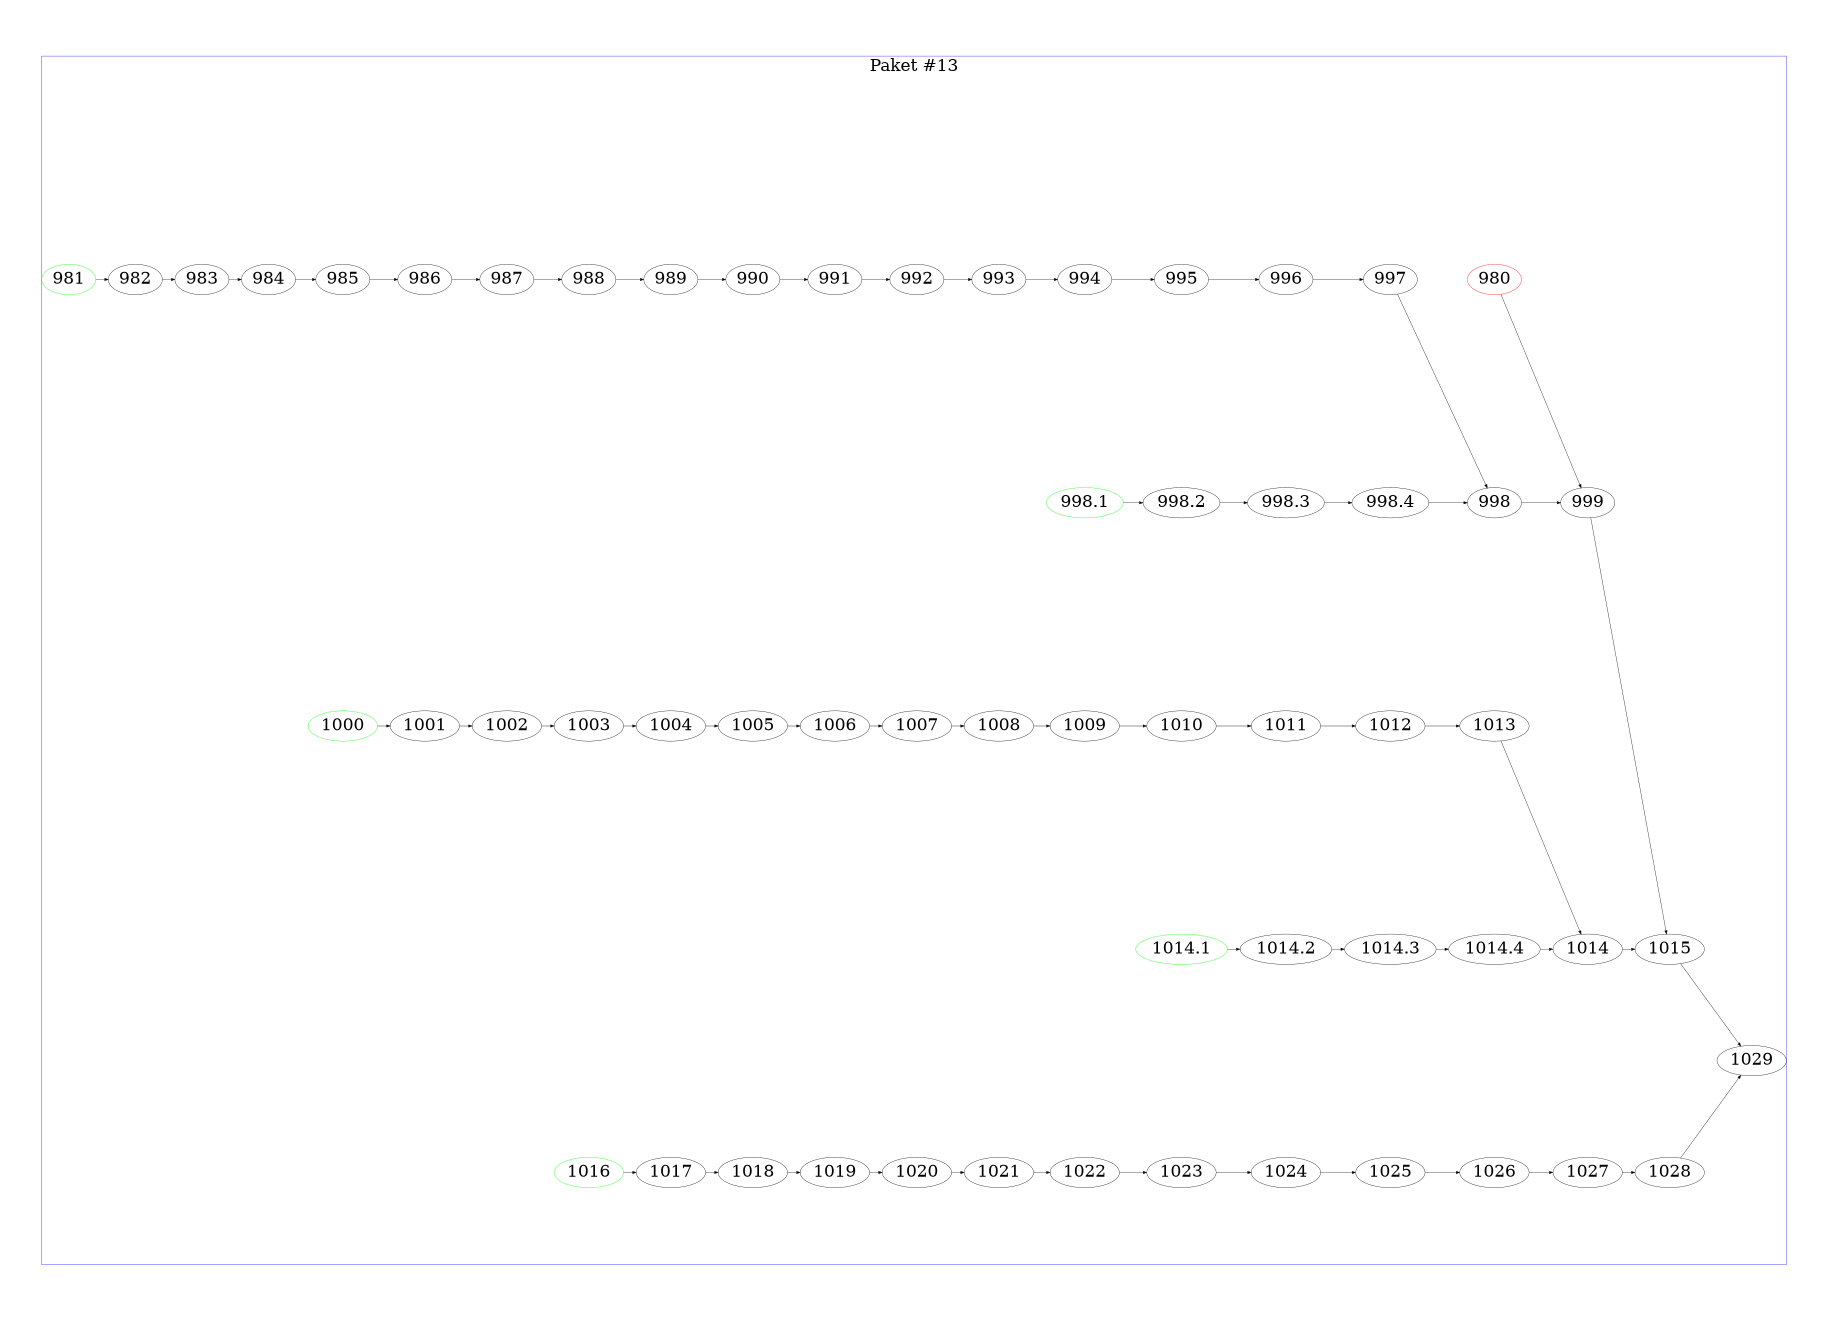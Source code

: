 digraph paket13 {
    rankdir=LR;
    ratio="fill";
    size="11.7,8.3!";
    margin=0.25;
    fontsize="48";
    node [fontsize="48"];

980 [color=red];
981 [color=green];
998.1 [color=green];
1000 [color=green];
1014.1 [color=green];
1016 [color=green];

    subgraph cluster_13 {
        label = "Paket #13"
        color = blue

        980 -> 999;
        981 -> 982 -> 983 -> 984 -> 985 -> 986 -> 987 -> 988 -> 989 -> 990 -> 991 -> 992 -> 993 -> 994 -> 995 -> 996 -> 997 -> 998;
        998.1 -> 998.2 -> 998.3 -> 998.4 -> 998 -> 999 -> 1015;

        1000 -> 1001 -> 1002 -> 1003 -> 1004 -> 1005 -> 1006 -> 1007 -> 1008 -> 1009 -> 1010 -> 1011 -> 1012 -> 1013 -> 1014;
        1014.1 -> 1014.2 -> 1014.3 -> 1014.4 -> 1014 -> 1015 -> 1029;

        1016 -> 1017 -> 1018 -> 1019 -> 1020 -> 1021 -> 1022 -> 1023 -> 1024 -> 1025 -> 1026 -> 1027 -> 1028 -> 1029;
    }

}
